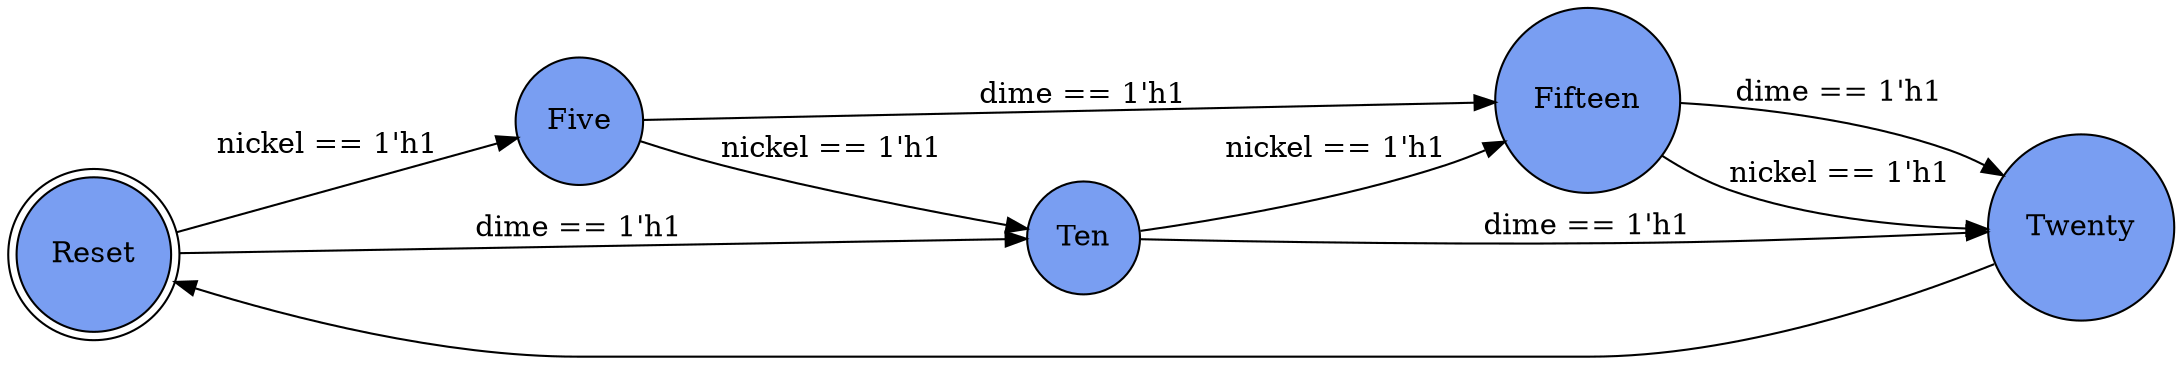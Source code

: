 digraph VEND {
    rankdir=LR;

    node [shape=doublecircle, label="Reset", style=filled, fillcolor="#799EF2"] Reset;
    node [shape=circle, label="Fifteen", style=filled, fillcolor="#799EF2"] Fifteen;
    node [shape=circle, label="Five", style=filled, fillcolor="#799EF2"] Five;
    node [shape=circle, label="Ten", style=filled, fillcolor="#799EF2"] Ten;
    node [shape=circle, label="Twenty", style=filled, fillcolor="#799EF2"] Twenty;

    Fifteen    ->  Twenty [ label = "dime == 1'h1" ];
    Fifteen    ->  Twenty [ label = "nickel == 1'h1" ];
    Five    ->  Fifteen [ label = "dime == 1'h1" ];
    Five    ->  Ten [ label = "nickel == 1'h1" ];
    Reset    ->  Ten [ label = "dime == 1'h1" ];
    Reset    ->  Five [ label = "nickel == 1'h1" ];
    Ten    ->  Twenty [ label = "dime == 1'h1" ];
    Ten    ->  Fifteen [ label = "nickel == 1'h1" ];
    Twenty    ->  Reset;
}
